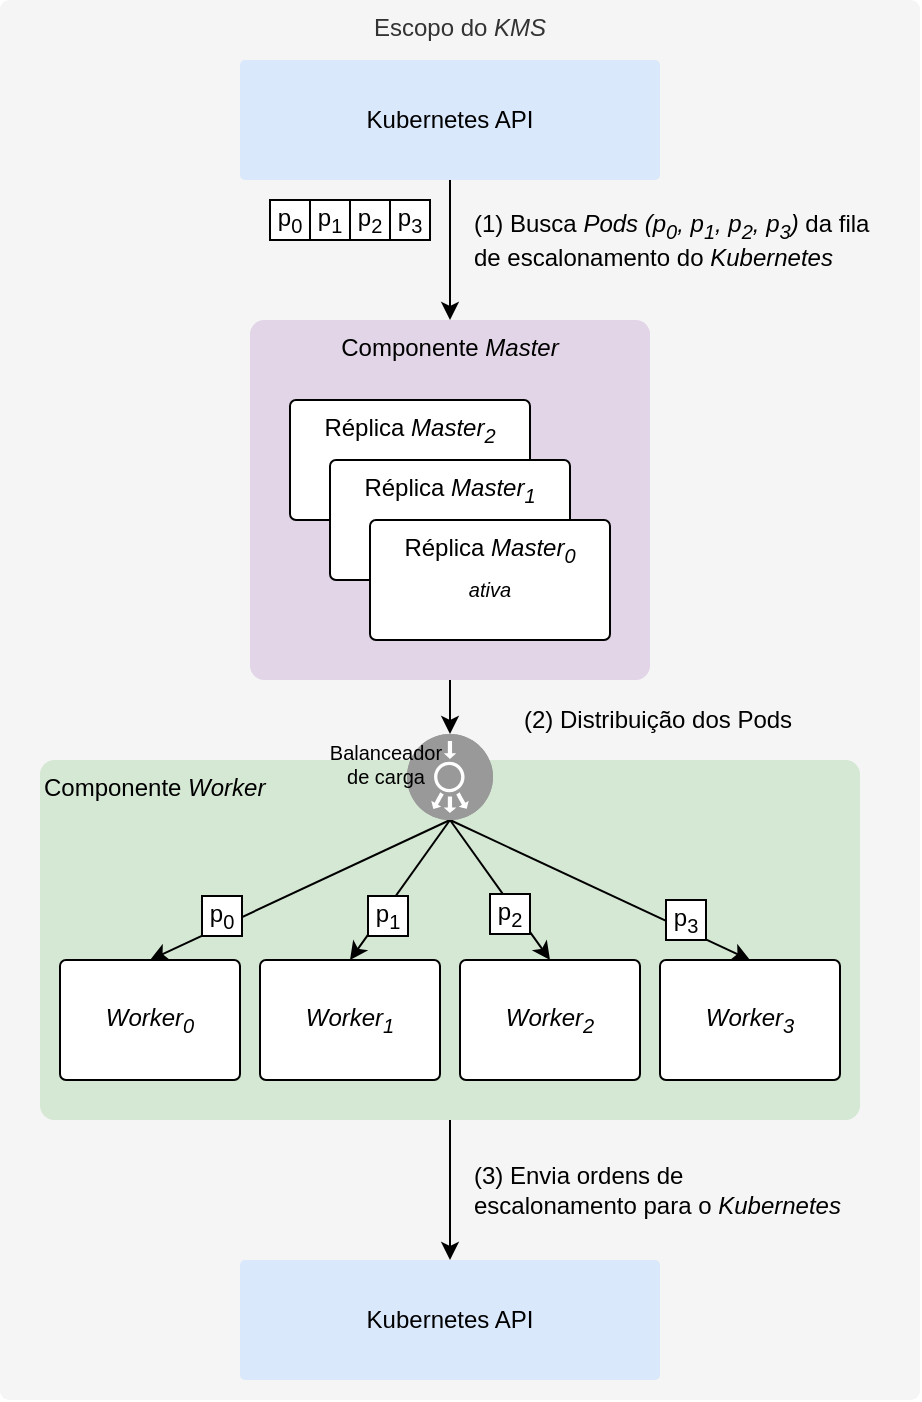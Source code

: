 <mxfile version="19.0.3" type="device"><diagram id="X8y2JWp6LTUXw0_PEI4z" name="Página-1"><mxGraphModel dx="1102" dy="857" grid="1" gridSize="10" guides="1" tooltips="1" connect="1" arrows="1" fold="1" page="1" pageScale="1" pageWidth="827" pageHeight="1169" math="0" shadow="0"><root><mxCell id="0"/><mxCell id="1" parent="0"/><mxCell id="8DlJQh46l_Lpt8cTjK8V-36" value="Escopo do &lt;i&gt;KMS&lt;/i&gt;" style="rounded=1;whiteSpace=wrap;html=1;arcSize=1;fillColor=#f5f5f5;fontColor=#333333;strokeColor=none;verticalAlign=top;" parent="1" vertex="1"><mxGeometry x="20" y="150" width="460" height="700" as="geometry"/></mxCell><mxCell id="lzbf-jEJFKbVj39681V5-21" style="edgeStyle=none;rounded=0;orthogonalLoop=1;jettySize=auto;html=1;exitX=0.5;exitY=1;exitDx=0;exitDy=0;entryX=0.5;entryY=0;entryDx=0;entryDy=0;fontSize=10;" edge="1" parent="1" source="8DlJQh46l_Lpt8cTjK8V-6" target="8DlJQh46l_Lpt8cTjK8V-35"><mxGeometry relative="1" as="geometry"/></mxCell><mxCell id="8DlJQh46l_Lpt8cTjK8V-6" value="Componente &lt;i&gt;Worker&lt;/i&gt;" style="rounded=1;whiteSpace=wrap;html=1;arcSize=4;verticalAlign=top;fillColor=#d5e8d4;strokeColor=none;align=left;" parent="1" vertex="1"><mxGeometry x="40" y="530" width="410" height="180" as="geometry"/></mxCell><mxCell id="lzbf-jEJFKbVj39681V5-8" style="edgeStyle=orthogonalEdgeStyle;rounded=0;orthogonalLoop=1;jettySize=auto;html=1;exitX=0.5;exitY=1;exitDx=0;exitDy=0;entryX=0;entryY=0.5;entryDx=0;entryDy=0;entryPerimeter=0;fontSize=10;" edge="1" parent="1" source="8DlJQh46l_Lpt8cTjK8V-1" target="lzbf-jEJFKbVj39681V5-1"><mxGeometry relative="1" as="geometry"/></mxCell><mxCell id="8DlJQh46l_Lpt8cTjK8V-1" value="Componente &lt;i&gt;Master&lt;/i&gt;" style="rounded=1;whiteSpace=wrap;html=1;arcSize=4;verticalAlign=top;fillColor=#e1d5e7;strokeColor=none;" parent="1" vertex="1"><mxGeometry x="145" y="310" width="200" height="180" as="geometry"/></mxCell><mxCell id="8DlJQh46l_Lpt8cTjK8V-2" value="Réplica &lt;i&gt;Master&lt;/i&gt;&lt;sub style=&quot;&quot;&gt;&lt;i&gt;2&lt;/i&gt;&lt;/sub&gt;" style="rounded=1;whiteSpace=wrap;html=1;arcSize=5;verticalAlign=top;" parent="1" vertex="1"><mxGeometry x="165" y="350" width="120" height="60" as="geometry"/></mxCell><mxCell id="8DlJQh46l_Lpt8cTjK8V-4" value="Réplica &lt;i&gt;Master&lt;/i&gt;&lt;sub style=&quot;&quot;&gt;&lt;i&gt;1&lt;/i&gt;&lt;/sub&gt;" style="rounded=1;whiteSpace=wrap;html=1;arcSize=5;verticalAlign=top;" parent="1" vertex="1"><mxGeometry x="185" y="380" width="120" height="60" as="geometry"/></mxCell><mxCell id="8DlJQh46l_Lpt8cTjK8V-5" value="Réplica &lt;i&gt;Master&lt;sub&gt;0&lt;br&gt;ativa&lt;br&gt;&lt;/sub&gt;&lt;/i&gt;" style="rounded=1;whiteSpace=wrap;html=1;arcSize=5;verticalAlign=top;" parent="1" vertex="1"><mxGeometry x="205" y="410" width="120" height="60" as="geometry"/></mxCell><mxCell id="8DlJQh46l_Lpt8cTjK8V-7" value="&lt;i&gt;Worker&lt;sub&gt;0&lt;/sub&gt;&lt;/i&gt;" style="rounded=1;whiteSpace=wrap;html=1;arcSize=5;verticalAlign=middle;" parent="1" vertex="1"><mxGeometry x="50" y="630" width="90" height="60" as="geometry"/></mxCell><mxCell id="8DlJQh46l_Lpt8cTjK8V-10" value="&lt;i&gt;Worker&lt;sub&gt;1&lt;/sub&gt;&lt;/i&gt;" style="rounded=1;whiteSpace=wrap;html=1;arcSize=5;verticalAlign=middle;" parent="1" vertex="1"><mxGeometry x="150" y="630" width="90" height="60" as="geometry"/></mxCell><mxCell id="8DlJQh46l_Lpt8cTjK8V-11" value="&lt;i&gt;Worker&lt;sub&gt;2&lt;/sub&gt;&lt;/i&gt;" style="rounded=1;whiteSpace=wrap;html=1;arcSize=5;verticalAlign=middle;" parent="1" vertex="1"><mxGeometry x="250" y="630" width="90" height="60" as="geometry"/></mxCell><mxCell id="8DlJQh46l_Lpt8cTjK8V-12" value="&lt;i&gt;Worker&lt;sub&gt;3&lt;/sub&gt;&lt;/i&gt;" style="rounded=1;whiteSpace=wrap;html=1;arcSize=5;verticalAlign=middle;" parent="1" vertex="1"><mxGeometry x="350" y="630" width="90" height="60" as="geometry"/></mxCell><mxCell id="8DlJQh46l_Lpt8cTjK8V-16" style="edgeStyle=orthogonalEdgeStyle;rounded=0;orthogonalLoop=1;jettySize=auto;html=1;exitX=0.5;exitY=1;exitDx=0;exitDy=0;entryX=0.5;entryY=0;entryDx=0;entryDy=0;" parent="1" source="8DlJQh46l_Lpt8cTjK8V-13" target="8DlJQh46l_Lpt8cTjK8V-1" edge="1"><mxGeometry relative="1" as="geometry"/></mxCell><mxCell id="8DlJQh46l_Lpt8cTjK8V-13" value="Kubernetes API" style="rounded=1;whiteSpace=wrap;html=1;arcSize=4;verticalAlign=middle;fillColor=#dae8fc;strokeColor=none;" parent="1" vertex="1"><mxGeometry x="140" y="180" width="210" height="60" as="geometry"/></mxCell><mxCell id="8DlJQh46l_Lpt8cTjK8V-17" value="(1) Busca &lt;i&gt;Pods (p&lt;sub&gt;0&lt;/sub&gt;, p&lt;sub&gt;1&lt;/sub&gt;, p&lt;sub&gt;2&lt;/sub&gt;, p&lt;sub&gt;3&lt;/sub&gt;)&amp;nbsp;&lt;/i&gt;da fila de escalonamento do &lt;i&gt;Kubernetes&lt;/i&gt;" style="text;html=1;strokeColor=none;fillColor=none;align=left;verticalAlign=middle;whiteSpace=wrap;rounded=0;" parent="1" vertex="1"><mxGeometry x="255" y="250" width="200" height="40" as="geometry"/></mxCell><mxCell id="8DlJQh46l_Lpt8cTjK8V-18" value="p&lt;sub&gt;0&lt;/sub&gt;" style="rounded=0;whiteSpace=wrap;html=1;" parent="1" vertex="1"><mxGeometry x="155" y="250" width="20" height="20" as="geometry"/></mxCell><mxCell id="8DlJQh46l_Lpt8cTjK8V-19" value="p&lt;sub&gt;1&lt;/sub&gt;" style="rounded=0;whiteSpace=wrap;html=1;" parent="1" vertex="1"><mxGeometry x="175" y="250" width="20" height="20" as="geometry"/></mxCell><mxCell id="8DlJQh46l_Lpt8cTjK8V-20" value="p&lt;sub&gt;2&lt;/sub&gt;" style="rounded=0;whiteSpace=wrap;html=1;" parent="1" vertex="1"><mxGeometry x="195" y="250" width="20" height="20" as="geometry"/></mxCell><mxCell id="8DlJQh46l_Lpt8cTjK8V-21" value="p&lt;sub&gt;3&lt;/sub&gt;" style="rounded=0;whiteSpace=wrap;html=1;" parent="1" vertex="1"><mxGeometry x="215" y="250" width="20" height="20" as="geometry"/></mxCell><mxCell id="8DlJQh46l_Lpt8cTjK8V-27" value="(2) Distribuição dos Pods" style="text;html=1;strokeColor=none;fillColor=none;align=left;verticalAlign=middle;whiteSpace=wrap;rounded=0;" parent="1" vertex="1"><mxGeometry x="280" y="490" width="200" height="40" as="geometry"/></mxCell><mxCell id="8DlJQh46l_Lpt8cTjK8V-34" value="(3) Envia ordens de escalonamento para o &lt;i&gt;Kubernetes&lt;/i&gt;" style="text;html=1;strokeColor=none;fillColor=none;align=left;verticalAlign=middle;whiteSpace=wrap;rounded=0;" parent="1" vertex="1"><mxGeometry x="255" y="730" width="190" height="30" as="geometry"/></mxCell><mxCell id="8DlJQh46l_Lpt8cTjK8V-35" value="Kubernetes API" style="rounded=1;whiteSpace=wrap;html=1;arcSize=4;verticalAlign=middle;fillColor=#dae8fc;strokeColor=none;" parent="1" vertex="1"><mxGeometry x="140" y="780" width="210" height="60" as="geometry"/></mxCell><mxCell id="lzbf-jEJFKbVj39681V5-9" style="rounded=0;orthogonalLoop=1;jettySize=auto;html=1;exitX=1;exitY=0.5;exitDx=0;exitDy=0;exitPerimeter=0;entryX=0.5;entryY=0;entryDx=0;entryDy=0;fontSize=10;" edge="1" parent="1" source="lzbf-jEJFKbVj39681V5-1" target="8DlJQh46l_Lpt8cTjK8V-7"><mxGeometry relative="1" as="geometry"/></mxCell><mxCell id="lzbf-jEJFKbVj39681V5-10" style="edgeStyle=none;rounded=0;orthogonalLoop=1;jettySize=auto;html=1;exitX=1;exitY=0.5;exitDx=0;exitDy=0;exitPerimeter=0;entryX=0.5;entryY=0;entryDx=0;entryDy=0;fontSize=10;" edge="1" parent="1" source="lzbf-jEJFKbVj39681V5-1" target="8DlJQh46l_Lpt8cTjK8V-10"><mxGeometry relative="1" as="geometry"/></mxCell><mxCell id="lzbf-jEJFKbVj39681V5-11" style="edgeStyle=none;rounded=0;orthogonalLoop=1;jettySize=auto;html=1;exitX=1;exitY=0.5;exitDx=0;exitDy=0;exitPerimeter=0;entryX=0.5;entryY=0;entryDx=0;entryDy=0;fontSize=10;" edge="1" parent="1" source="lzbf-jEJFKbVj39681V5-1" target="8DlJQh46l_Lpt8cTjK8V-11"><mxGeometry relative="1" as="geometry"/></mxCell><mxCell id="lzbf-jEJFKbVj39681V5-12" style="edgeStyle=none;rounded=0;orthogonalLoop=1;jettySize=auto;html=1;exitX=1;exitY=0.5;exitDx=0;exitDy=0;exitPerimeter=0;entryX=0.5;entryY=0;entryDx=0;entryDy=0;fontSize=10;" edge="1" parent="1" source="lzbf-jEJFKbVj39681V5-1" target="8DlJQh46l_Lpt8cTjK8V-12"><mxGeometry relative="1" as="geometry"/></mxCell><mxCell id="lzbf-jEJFKbVj39681V5-1" value="" style="fillColor=#999999;verticalLabelPosition=bottom;sketch=0;html=1;strokeColor=#ffffff;verticalAlign=top;align=center;points=[[0.145,0.145,0],[0.5,0,0],[0.855,0.145,0],[1,0.5,0],[0.855,0.855,0],[0.5,1,0],[0.145,0.855,0],[0,0.5,0]];pointerEvents=1;shape=mxgraph.cisco_safe.compositeIcon;bgIcon=ellipse;resIcon=mxgraph.cisco_safe.capability.load_balancer;direction=south;strokeWidth=2;" vertex="1" parent="1"><mxGeometry x="223.5" y="517" width="43" height="43" as="geometry"/></mxCell><mxCell id="8DlJQh46l_Lpt8cTjK8V-28" value="p&lt;sub&gt;0&lt;/sub&gt;" style="rounded=0;whiteSpace=wrap;html=1;" parent="1" vertex="1"><mxGeometry x="121" y="598" width="20" height="20" as="geometry"/></mxCell><mxCell id="8DlJQh46l_Lpt8cTjK8V-29" value="p&lt;sub&gt;1&lt;/sub&gt;" style="rounded=0;whiteSpace=wrap;html=1;" parent="1" vertex="1"><mxGeometry x="204" y="598" width="20" height="20" as="geometry"/></mxCell><mxCell id="8DlJQh46l_Lpt8cTjK8V-31" value="p&lt;sub&gt;2&lt;/sub&gt;" style="rounded=0;whiteSpace=wrap;html=1;" parent="1" vertex="1"><mxGeometry x="265" y="597" width="20" height="20" as="geometry"/></mxCell><mxCell id="8DlJQh46l_Lpt8cTjK8V-32" value="p&lt;sub&gt;3&lt;/sub&gt;" style="rounded=0;whiteSpace=wrap;html=1;" parent="1" vertex="1"><mxGeometry x="353" y="600" width="20" height="20" as="geometry"/></mxCell><mxCell id="lzbf-jEJFKbVj39681V5-22" value="Balanceador de carga" style="text;html=1;strokeColor=none;fillColor=none;align=center;verticalAlign=middle;whiteSpace=wrap;rounded=0;fontSize=10;" vertex="1" parent="1"><mxGeometry x="183" y="517" width="60" height="30" as="geometry"/></mxCell></root></mxGraphModel></diagram></mxfile>